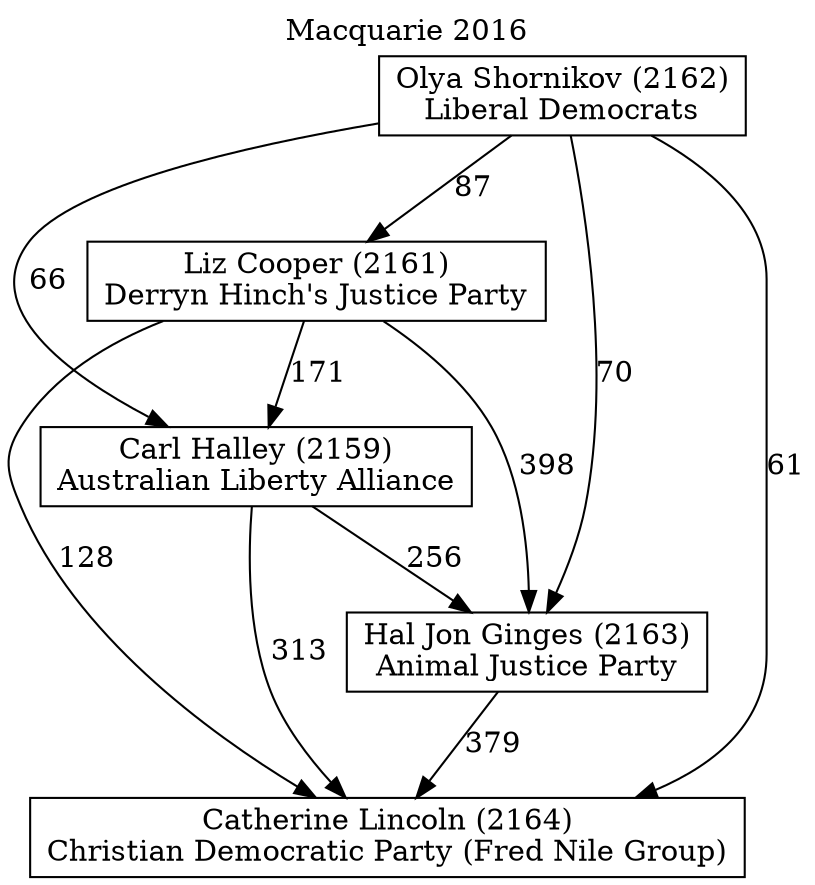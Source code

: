 // House preference flow
digraph "Catherine Lincoln (2164)_Macquarie_2016" {
	graph [label="Macquarie 2016" labelloc=t mclimit=10]
	node [shape=box]
	"Catherine Lincoln (2164)" [label="Catherine Lincoln (2164)
Christian Democratic Party (Fred Nile Group)"]
	"Hal Jon Ginges (2163)" [label="Hal Jon Ginges (2163)
Animal Justice Party"]
	"Carl Halley (2159)" [label="Carl Halley (2159)
Australian Liberty Alliance"]
	"Liz Cooper (2161)" [label="Liz Cooper (2161)
Derryn Hinch's Justice Party"]
	"Olya Shornikov (2162)" [label="Olya Shornikov (2162)
Liberal Democrats"]
	"Hal Jon Ginges (2163)" -> "Catherine Lincoln (2164)" [label=379]
	"Carl Halley (2159)" -> "Hal Jon Ginges (2163)" [label=256]
	"Liz Cooper (2161)" -> "Carl Halley (2159)" [label=171]
	"Olya Shornikov (2162)" -> "Liz Cooper (2161)" [label=87]
	"Carl Halley (2159)" -> "Catherine Lincoln (2164)" [label=313]
	"Liz Cooper (2161)" -> "Catherine Lincoln (2164)" [label=128]
	"Olya Shornikov (2162)" -> "Catherine Lincoln (2164)" [label=61]
	"Olya Shornikov (2162)" -> "Carl Halley (2159)" [label=66]
	"Liz Cooper (2161)" -> "Hal Jon Ginges (2163)" [label=398]
	"Olya Shornikov (2162)" -> "Hal Jon Ginges (2163)" [label=70]
}
